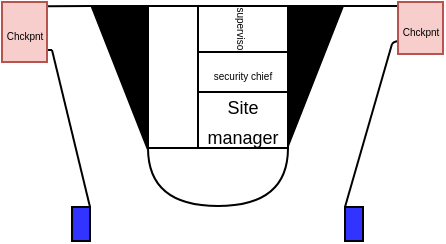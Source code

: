 <mxfile version="13.9.2" type="github">
  <diagram id="YNwttTUjVjMDM1bjcJ96" name="Page-1">
    <mxGraphModel dx="552" dy="306" grid="1" gridSize="1" guides="1" tooltips="1" connect="1" arrows="1" fold="1" page="1" pageScale="1" pageWidth="827" pageHeight="1169" math="0" shadow="0">
      <root>
        <mxCell id="0" />
        <mxCell id="1" parent="0" />
        <mxCell id="rlLokBMwU659o909w6AD-5" value="" style="shape=or;whiteSpace=wrap;html=1;rotation=90;" vertex="1" parent="1">
          <mxGeometry x="346.5" y="445.5" width="29" height="70" as="geometry" />
        </mxCell>
        <mxCell id="rlLokBMwU659o909w6AD-6" value="" style="rounded=0;whiteSpace=wrap;html=1;rotation=90;" vertex="1" parent="1">
          <mxGeometry x="325.5" y="395.5" width="71" height="70" as="geometry" />
        </mxCell>
        <mxCell id="rlLokBMwU659o909w6AD-7" value="&lt;span style=&quot;line-height: 120%&quot;&gt;&lt;font style=&quot;font-size: 5px&quot;&gt;supervisor&lt;/font&gt;&lt;/span&gt;" style="rounded=0;whiteSpace=wrap;html=1;rotation=90;" vertex="1" parent="1">
          <mxGeometry x="361.75" y="384.25" width="23.5" height="45" as="geometry" />
        </mxCell>
        <mxCell id="rlLokBMwU659o909w6AD-8" value="&lt;span style=&quot;font-size: 5px&quot;&gt;security chief&lt;br&gt;&lt;/span&gt;" style="rounded=0;whiteSpace=wrap;html=1;" vertex="1" parent="1">
          <mxGeometry x="351" y="418" width="45" height="20" as="geometry" />
        </mxCell>
        <mxCell id="rlLokBMwU659o909w6AD-9" value="&lt;font style=&quot;font-size: 9px&quot;&gt;Site manager&lt;/font&gt;" style="rounded=0;whiteSpace=wrap;html=1;" vertex="1" parent="1">
          <mxGeometry x="351" y="438" width="45" height="28" as="geometry" />
        </mxCell>
        <mxCell id="rlLokBMwU659o909w6AD-10" value="" style="verticalLabelPosition=bottom;verticalAlign=top;html=1;shape=mxgraph.basic.orthogonal_triangle;rotation=90;fillColor=#000000;" vertex="1" parent="1">
          <mxGeometry x="374.75" y="416.25" width="70" height="27.5" as="geometry" />
        </mxCell>
        <mxCell id="rlLokBMwU659o909w6AD-13" value="" style="verticalLabelPosition=bottom;verticalAlign=top;html=1;shape=mxgraph.basic.orthogonal_triangle;rotation=90;fillColor=#000000;flipV=1;" vertex="1" parent="1">
          <mxGeometry x="276.5" y="416.25" width="70" height="27.5" as="geometry" />
        </mxCell>
        <mxCell id="rlLokBMwU659o909w6AD-16" value="" style="endArrow=none;html=1;exitX=0;exitY=1;exitDx=0;exitDy=0;" edge="1" parent="1" source="rlLokBMwU659o909w6AD-23">
          <mxGeometry width="50" height="50" relative="1" as="geometry">
            <mxPoint x="424" y="495" as="sourcePoint" />
            <mxPoint x="448" y="414" as="targetPoint" />
          </mxGeometry>
        </mxCell>
        <mxCell id="rlLokBMwU659o909w6AD-19" value="" style="endArrow=none;html=1;exitX=0.75;exitY=1;exitDx=0;exitDy=0;rounded=1;" edge="1" parent="1" source="rlLokBMwU659o909w6AD-30">
          <mxGeometry width="50" height="50" relative="1" as="geometry">
            <mxPoint x="450" y="414" as="sourcePoint" />
            <mxPoint x="448" y="414" as="targetPoint" />
            <Array as="points">
              <mxPoint x="449" y="413" />
            </Array>
          </mxGeometry>
        </mxCell>
        <mxCell id="rlLokBMwU659o909w6AD-21" value="" style="endArrow=none;html=1;entryX=0;entryY=0;entryDx=0;entryDy=0;entryPerimeter=0;exitX=0.078;exitY=1.01;exitDx=0;exitDy=0;exitPerimeter=0;" edge="1" parent="1" source="rlLokBMwU659o909w6AD-30" target="rlLokBMwU659o909w6AD-10">
          <mxGeometry width="50" height="50" relative="1" as="geometry">
            <mxPoint x="445" y="395" as="sourcePoint" />
            <mxPoint x="425" y="396" as="targetPoint" />
          </mxGeometry>
        </mxCell>
        <mxCell id="rlLokBMwU659o909w6AD-23" value="" style="rounded=0;whiteSpace=wrap;html=1;rotation=90;fillColor=#3333FF;" vertex="1" parent="1">
          <mxGeometry x="420.5" y="499.5" width="17" height="9" as="geometry" />
        </mxCell>
        <mxCell id="rlLokBMwU659o909w6AD-27" value="" style="endArrow=none;html=1;exitX=0;exitY=0;exitDx=0;exitDy=0;exitPerimeter=0;entryX=0.069;entryY=-0.017;entryDx=0;entryDy=0;entryPerimeter=0;" edge="1" parent="1" source="rlLokBMwU659o909w6AD-13" target="rlLokBMwU659o909w6AD-39">
          <mxGeometry width="50" height="50" relative="1" as="geometry">
            <mxPoint x="297.5" y="395" as="sourcePoint" />
            <mxPoint x="275" y="395" as="targetPoint" />
          </mxGeometry>
        </mxCell>
        <mxCell id="rlLokBMwU659o909w6AD-25" value="" style="endArrow=none;html=1;exitX=0;exitY=0;exitDx=0;exitDy=0;" edge="1" parent="1" source="rlLokBMwU659o909w6AD-28">
          <mxGeometry x="244" y="390" width="50" height="50" as="geometry">
            <mxPoint x="296" y="497" as="sourcePoint" />
            <mxPoint x="278" y="417" as="targetPoint" />
          </mxGeometry>
        </mxCell>
        <mxCell id="rlLokBMwU659o909w6AD-28" value="" style="rounded=0;whiteSpace=wrap;html=1;rotation=90;fillColor=#3333FF;" vertex="1" parent="1">
          <mxGeometry x="284" y="499.5" width="17" height="9" as="geometry" />
        </mxCell>
        <mxCell id="rlLokBMwU659o909w6AD-30" value="&lt;font style=&quot;font-size: 5px&quot;&gt;Chckpnt&lt;/font&gt;" style="rounded=0;whiteSpace=wrap;html=1;fillColor=#f8cecc;sketch=0;shadow=0;glass=0;metaEdit=0;deletable=1;noLabel=0;direction=south;strokeColor=#b85450;" vertex="1" parent="1">
          <mxGeometry x="451" y="393" width="22.5" height="26" as="geometry" />
        </mxCell>
        <mxCell id="rlLokBMwU659o909w6AD-39" value="&lt;font style=&quot;font-size: 5px&quot;&gt;Chckpnt&lt;/font&gt;" style="rounded=0;whiteSpace=wrap;html=1;fillColor=#f8cecc;sketch=0;shadow=0;glass=0;metaEdit=0;deletable=1;noLabel=0;direction=south;strokeColor=#b85450;" vertex="1" parent="1">
          <mxGeometry x="253" y="393" width="22.5" height="30" as="geometry" />
        </mxCell>
        <mxCell id="rlLokBMwU659o909w6AD-44" value="" style="endArrow=none;html=1;" edge="1" parent="1">
          <mxGeometry width="50" height="50" relative="1" as="geometry">
            <mxPoint x="278" y="417" as="sourcePoint" />
            <mxPoint x="276" y="417" as="targetPoint" />
          </mxGeometry>
        </mxCell>
      </root>
    </mxGraphModel>
  </diagram>
</mxfile>
